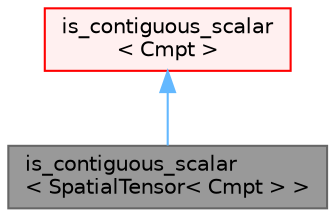 digraph "is_contiguous_scalar&lt; SpatialTensor&lt; Cmpt &gt; &gt;"
{
 // LATEX_PDF_SIZE
  bgcolor="transparent";
  edge [fontname=Helvetica,fontsize=10,labelfontname=Helvetica,labelfontsize=10];
  node [fontname=Helvetica,fontsize=10,shape=box,height=0.2,width=0.4];
  Node1 [id="Node000001",label="is_contiguous_scalar\l\< SpatialTensor\< Cmpt \> \>",height=0.2,width=0.4,color="gray40", fillcolor="grey60", style="filled", fontcolor="black",tooltip=" "];
  Node2 -> Node1 [id="edge1_Node000001_Node000002",dir="back",color="steelblue1",style="solid",tooltip=" "];
  Node2 [id="Node000002",label="is_contiguous_scalar\l\< Cmpt \>",height=0.2,width=0.4,color="red", fillcolor="#FFF0F0", style="filled",URL="$structFoam_1_1is__contiguous__scalar.html",tooltip=" "];
}
